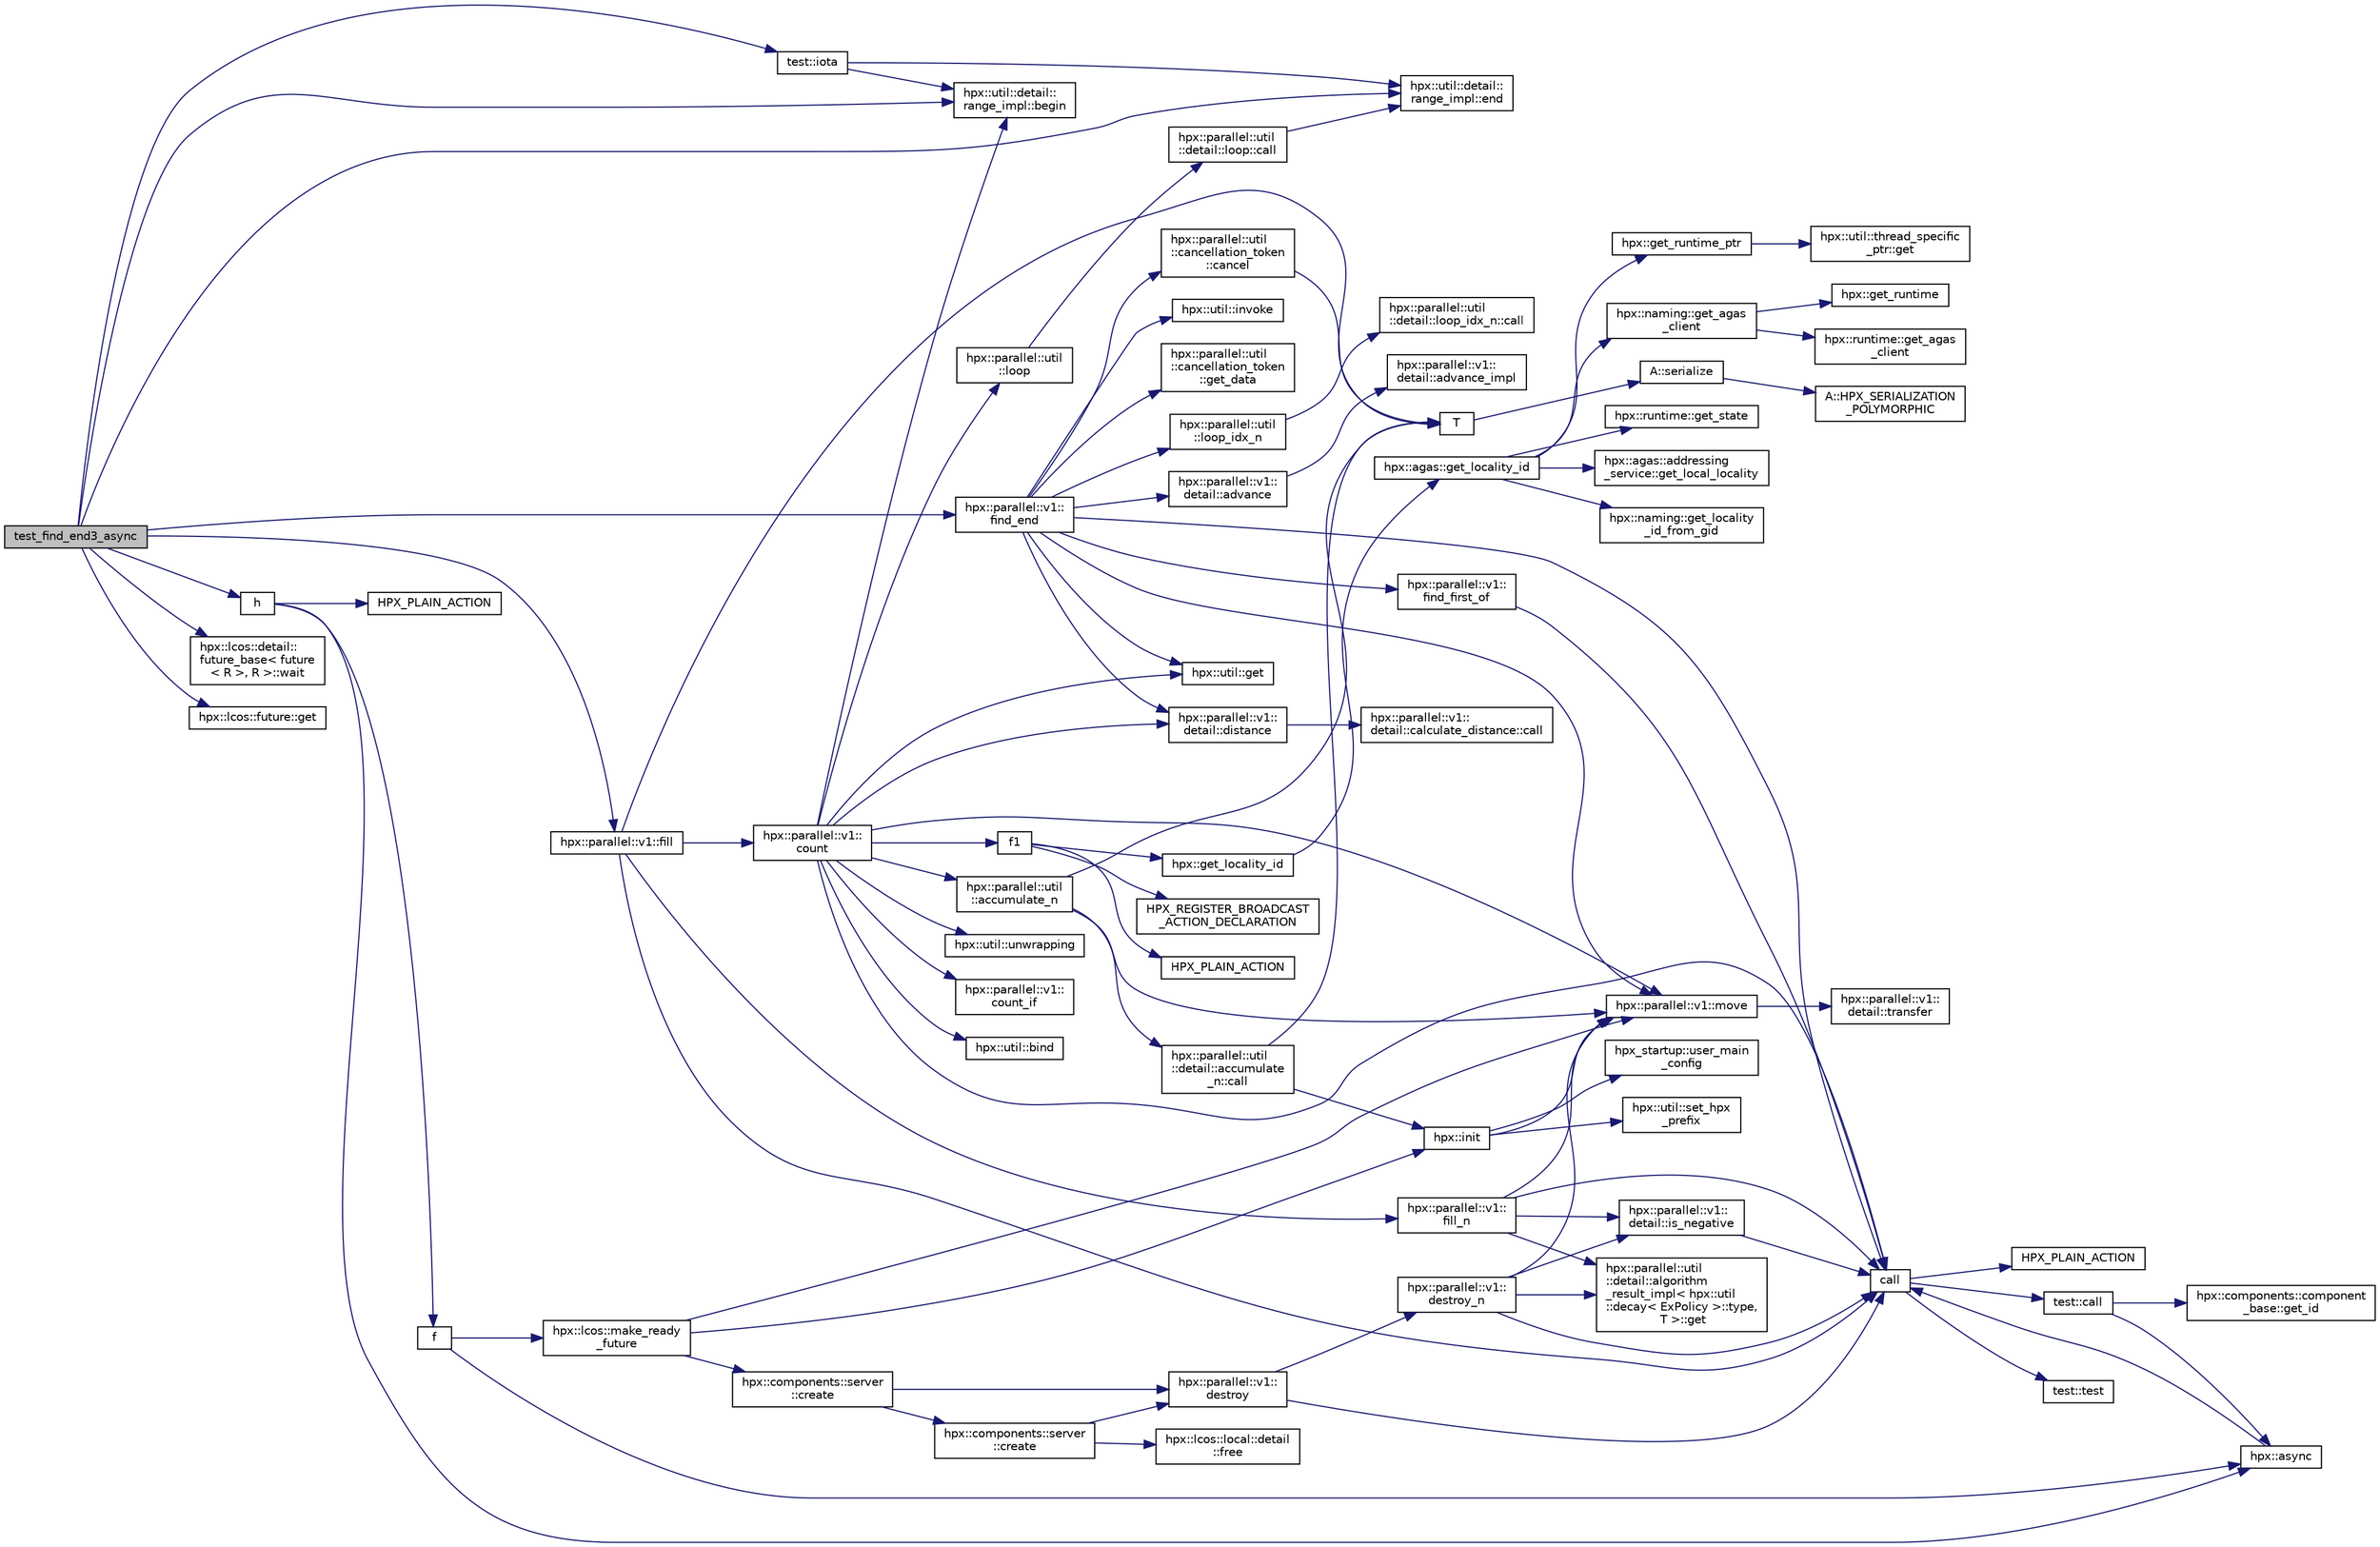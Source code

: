digraph "test_find_end3_async"
{
  edge [fontname="Helvetica",fontsize="10",labelfontname="Helvetica",labelfontsize="10"];
  node [fontname="Helvetica",fontsize="10",shape=record];
  rankdir="LR";
  Node577 [label="test_find_end3_async",height=0.2,width=0.4,color="black", fillcolor="grey75", style="filled", fontcolor="black"];
  Node577 -> Node578 [color="midnightblue",fontsize="10",style="solid",fontname="Helvetica"];
  Node578 [label="hpx::parallel::v1::fill",height=0.2,width=0.4,color="black", fillcolor="white", style="filled",URL="$db/db9/namespacehpx_1_1parallel_1_1v1.html#a2e0f7399daabb5d675c4229ca3d71809"];
  Node578 -> Node579 [color="midnightblue",fontsize="10",style="solid",fontname="Helvetica"];
  Node579 [label="hpx::parallel::v1::\lfill_n",height=0.2,width=0.4,color="black", fillcolor="white", style="filled",URL="$db/db9/namespacehpx_1_1parallel_1_1v1.html#ac0cd28f401b453cbe1425b3f5ebc1b4b"];
  Node579 -> Node580 [color="midnightblue",fontsize="10",style="solid",fontname="Helvetica"];
  Node580 [label="hpx::parallel::v1::\ldetail::is_negative",height=0.2,width=0.4,color="black", fillcolor="white", style="filled",URL="$d2/ddd/namespacehpx_1_1parallel_1_1v1_1_1detail.html#adf2e40fc4b20ad0fd442ee3118a4d527"];
  Node580 -> Node581 [color="midnightblue",fontsize="10",style="solid",fontname="Helvetica"];
  Node581 [label="call",height=0.2,width=0.4,color="black", fillcolor="white", style="filled",URL="$d2/d67/promise__1620_8cpp.html#a58357f0b82bc761e1d0b9091ed563a70"];
  Node581 -> Node582 [color="midnightblue",fontsize="10",style="solid",fontname="Helvetica"];
  Node582 [label="test::test",height=0.2,width=0.4,color="black", fillcolor="white", style="filled",URL="$d8/d89/structtest.html#ab42d5ece712d716b04cb3f686f297a26"];
  Node581 -> Node583 [color="midnightblue",fontsize="10",style="solid",fontname="Helvetica"];
  Node583 [label="HPX_PLAIN_ACTION",height=0.2,width=0.4,color="black", fillcolor="white", style="filled",URL="$d2/d67/promise__1620_8cpp.html#ab96aab827a4b1fcaf66cfe0ba83fef23"];
  Node581 -> Node584 [color="midnightblue",fontsize="10",style="solid",fontname="Helvetica"];
  Node584 [label="test::call",height=0.2,width=0.4,color="black", fillcolor="white", style="filled",URL="$d8/d89/structtest.html#aeb29e7ed6518b9426ccf1344c52620ae"];
  Node584 -> Node585 [color="midnightblue",fontsize="10",style="solid",fontname="Helvetica"];
  Node585 [label="hpx::async",height=0.2,width=0.4,color="black", fillcolor="white", style="filled",URL="$d8/d83/namespacehpx.html#acb7d8e37b73b823956ce144f9a57eaa4"];
  Node585 -> Node581 [color="midnightblue",fontsize="10",style="solid",fontname="Helvetica"];
  Node584 -> Node586 [color="midnightblue",fontsize="10",style="solid",fontname="Helvetica"];
  Node586 [label="hpx::components::component\l_base::get_id",height=0.2,width=0.4,color="black", fillcolor="white", style="filled",URL="$d2/de6/classhpx_1_1components_1_1component__base.html#a4c8fd93514039bdf01c48d66d82b19cd"];
  Node579 -> Node587 [color="midnightblue",fontsize="10",style="solid",fontname="Helvetica"];
  Node587 [label="hpx::parallel::util\l::detail::algorithm\l_result_impl\< hpx::util\l::decay\< ExPolicy \>::type,\l T \>::get",height=0.2,width=0.4,color="black", fillcolor="white", style="filled",URL="$d2/d42/structhpx_1_1parallel_1_1util_1_1detail_1_1algorithm__result__impl.html#ab5b051e8ec74eff5e0e62fd63f5d377e"];
  Node579 -> Node588 [color="midnightblue",fontsize="10",style="solid",fontname="Helvetica"];
  Node588 [label="hpx::parallel::v1::move",height=0.2,width=0.4,color="black", fillcolor="white", style="filled",URL="$db/db9/namespacehpx_1_1parallel_1_1v1.html#aa7c4ede081ce786c9d1eb1adff495cfc"];
  Node588 -> Node589 [color="midnightblue",fontsize="10",style="solid",fontname="Helvetica"];
  Node589 [label="hpx::parallel::v1::\ldetail::transfer",height=0.2,width=0.4,color="black", fillcolor="white", style="filled",URL="$d2/ddd/namespacehpx_1_1parallel_1_1v1_1_1detail.html#ab1b56a05e1885ca7cc7ffa1804dd2f3c"];
  Node579 -> Node581 [color="midnightblue",fontsize="10",style="solid",fontname="Helvetica"];
  Node578 -> Node590 [color="midnightblue",fontsize="10",style="solid",fontname="Helvetica"];
  Node590 [label="hpx::parallel::v1::\lcount",height=0.2,width=0.4,color="black", fillcolor="white", style="filled",URL="$db/db9/namespacehpx_1_1parallel_1_1v1.html#a19d058114a2bd44801aab4176b188e23"];
  Node590 -> Node591 [color="midnightblue",fontsize="10",style="solid",fontname="Helvetica"];
  Node591 [label="hpx::parallel::v1::\lcount_if",height=0.2,width=0.4,color="black", fillcolor="white", style="filled",URL="$db/db9/namespacehpx_1_1parallel_1_1v1.html#ad836ff017ec208c2d6388a9b47b05ce0"];
  Node590 -> Node592 [color="midnightblue",fontsize="10",style="solid",fontname="Helvetica"];
  Node592 [label="f1",height=0.2,width=0.4,color="black", fillcolor="white", style="filled",URL="$d8/d8b/broadcast_8cpp.html#a1751fbd41f2529b84514a9dbd767959a"];
  Node592 -> Node593 [color="midnightblue",fontsize="10",style="solid",fontname="Helvetica"];
  Node593 [label="hpx::get_locality_id",height=0.2,width=0.4,color="black", fillcolor="white", style="filled",URL="$d8/d83/namespacehpx.html#a158d7c54a657bb364c1704033010697b",tooltip="Return the number of the locality this function is being called from. "];
  Node593 -> Node594 [color="midnightblue",fontsize="10",style="solid",fontname="Helvetica"];
  Node594 [label="hpx::agas::get_locality_id",height=0.2,width=0.4,color="black", fillcolor="white", style="filled",URL="$dc/d54/namespacehpx_1_1agas.html#a491cc2ddecdf0f1a9129900caa6a4d3e"];
  Node594 -> Node595 [color="midnightblue",fontsize="10",style="solid",fontname="Helvetica"];
  Node595 [label="hpx::get_runtime_ptr",height=0.2,width=0.4,color="black", fillcolor="white", style="filled",URL="$d8/d83/namespacehpx.html#af29daf2bb3e01b4d6495a1742b6cce64"];
  Node595 -> Node596 [color="midnightblue",fontsize="10",style="solid",fontname="Helvetica"];
  Node596 [label="hpx::util::thread_specific\l_ptr::get",height=0.2,width=0.4,color="black", fillcolor="white", style="filled",URL="$d4/d4c/structhpx_1_1util_1_1thread__specific__ptr.html#a3b27d8520710478aa41d1f74206bdba9"];
  Node594 -> Node597 [color="midnightblue",fontsize="10",style="solid",fontname="Helvetica"];
  Node597 [label="hpx::runtime::get_state",height=0.2,width=0.4,color="black", fillcolor="white", style="filled",URL="$d0/d7b/classhpx_1_1runtime.html#ab405f80e060dac95d624520f38b0524c"];
  Node594 -> Node598 [color="midnightblue",fontsize="10",style="solid",fontname="Helvetica"];
  Node598 [label="hpx::naming::get_agas\l_client",height=0.2,width=0.4,color="black", fillcolor="white", style="filled",URL="$d4/dc9/namespacehpx_1_1naming.html#a0408fffd5d34b620712a801b0ae3b032"];
  Node598 -> Node599 [color="midnightblue",fontsize="10",style="solid",fontname="Helvetica"];
  Node599 [label="hpx::get_runtime",height=0.2,width=0.4,color="black", fillcolor="white", style="filled",URL="$d8/d83/namespacehpx.html#aef902cc6c7dd3b9fbadf34d1e850a070"];
  Node598 -> Node600 [color="midnightblue",fontsize="10",style="solid",fontname="Helvetica"];
  Node600 [label="hpx::runtime::get_agas\l_client",height=0.2,width=0.4,color="black", fillcolor="white", style="filled",URL="$d0/d7b/classhpx_1_1runtime.html#aeb5dddd30d6b9861669af8ad44d1a96a"];
  Node594 -> Node601 [color="midnightblue",fontsize="10",style="solid",fontname="Helvetica"];
  Node601 [label="hpx::agas::addressing\l_service::get_local_locality",height=0.2,width=0.4,color="black", fillcolor="white", style="filled",URL="$db/d58/structhpx_1_1agas_1_1addressing__service.html#ab52c19a37c2a7a006c6c15f90ad0539c"];
  Node594 -> Node602 [color="midnightblue",fontsize="10",style="solid",fontname="Helvetica"];
  Node602 [label="hpx::naming::get_locality\l_id_from_gid",height=0.2,width=0.4,color="black", fillcolor="white", style="filled",URL="$d4/dc9/namespacehpx_1_1naming.html#a7fd43037784560bd04fda9b49e33529f"];
  Node592 -> Node603 [color="midnightblue",fontsize="10",style="solid",fontname="Helvetica"];
  Node603 [label="HPX_PLAIN_ACTION",height=0.2,width=0.4,color="black", fillcolor="white", style="filled",URL="$d8/d8b/broadcast_8cpp.html#a19685a0394ce6a99351f7a679f6eeefc"];
  Node592 -> Node604 [color="midnightblue",fontsize="10",style="solid",fontname="Helvetica"];
  Node604 [label="HPX_REGISTER_BROADCAST\l_ACTION_DECLARATION",height=0.2,width=0.4,color="black", fillcolor="white", style="filled",URL="$d7/d38/addressing__service_8cpp.html#a573d764d9cb34eec46a4bdffcf07875f"];
  Node590 -> Node605 [color="midnightblue",fontsize="10",style="solid",fontname="Helvetica"];
  Node605 [label="hpx::parallel::util\l::loop",height=0.2,width=0.4,color="black", fillcolor="white", style="filled",URL="$df/dc6/namespacehpx_1_1parallel_1_1util.html#a3f434e00f42929aac85debb8c5782213"];
  Node605 -> Node606 [color="midnightblue",fontsize="10",style="solid",fontname="Helvetica"];
  Node606 [label="hpx::parallel::util\l::detail::loop::call",height=0.2,width=0.4,color="black", fillcolor="white", style="filled",URL="$da/d06/structhpx_1_1parallel_1_1util_1_1detail_1_1loop.html#a5c5e8dbda782f09cdb7bc2509e3bf09e"];
  Node606 -> Node607 [color="midnightblue",fontsize="10",style="solid",fontname="Helvetica"];
  Node607 [label="hpx::util::detail::\lrange_impl::end",height=0.2,width=0.4,color="black", fillcolor="white", style="filled",URL="$d4/d4a/namespacehpx_1_1util_1_1detail_1_1range__impl.html#afb2ea48b0902f52ee4d8b764807b4316"];
  Node590 -> Node608 [color="midnightblue",fontsize="10",style="solid",fontname="Helvetica"];
  Node608 [label="hpx::util::bind",height=0.2,width=0.4,color="black", fillcolor="white", style="filled",URL="$df/dad/namespacehpx_1_1util.html#ad844caedf82a0173d6909d910c3e48c6"];
  Node590 -> Node588 [color="midnightblue",fontsize="10",style="solid",fontname="Helvetica"];
  Node590 -> Node609 [color="midnightblue",fontsize="10",style="solid",fontname="Helvetica"];
  Node609 [label="hpx::util::get",height=0.2,width=0.4,color="black", fillcolor="white", style="filled",URL="$df/dad/namespacehpx_1_1util.html#a5cbd3c41f03f4d4acaedaa4777e3cc02"];
  Node590 -> Node581 [color="midnightblue",fontsize="10",style="solid",fontname="Helvetica"];
  Node590 -> Node610 [color="midnightblue",fontsize="10",style="solid",fontname="Helvetica"];
  Node610 [label="hpx::parallel::v1::\ldetail::distance",height=0.2,width=0.4,color="black", fillcolor="white", style="filled",URL="$d2/ddd/namespacehpx_1_1parallel_1_1v1_1_1detail.html#a6bea3c6a5f470cad11f27ee6bab4a33f"];
  Node610 -> Node611 [color="midnightblue",fontsize="10",style="solid",fontname="Helvetica"];
  Node611 [label="hpx::parallel::v1::\ldetail::calculate_distance::call",height=0.2,width=0.4,color="black", fillcolor="white", style="filled",URL="$db/dfa/structhpx_1_1parallel_1_1v1_1_1detail_1_1calculate__distance.html#a950a6627830a7d019ac0e734b0a447bf"];
  Node590 -> Node612 [color="midnightblue",fontsize="10",style="solid",fontname="Helvetica"];
  Node612 [label="hpx::util::unwrapping",height=0.2,width=0.4,color="black", fillcolor="white", style="filled",URL="$df/dad/namespacehpx_1_1util.html#a7529d9ac687684c33403cdd1f9cef8e4"];
  Node590 -> Node613 [color="midnightblue",fontsize="10",style="solid",fontname="Helvetica"];
  Node613 [label="hpx::parallel::util\l::accumulate_n",height=0.2,width=0.4,color="black", fillcolor="white", style="filled",URL="$df/dc6/namespacehpx_1_1parallel_1_1util.html#af19f9a2722f97c2247ea5d0dbb5e2d25"];
  Node613 -> Node614 [color="midnightblue",fontsize="10",style="solid",fontname="Helvetica"];
  Node614 [label="hpx::parallel::util\l::detail::accumulate\l_n::call",height=0.2,width=0.4,color="black", fillcolor="white", style="filled",URL="$d8/d3b/structhpx_1_1parallel_1_1util_1_1detail_1_1accumulate__n.html#a765aceb8ab313fc92f7c4aaf70ccca8f"];
  Node614 -> Node615 [color="midnightblue",fontsize="10",style="solid",fontname="Helvetica"];
  Node615 [label="hpx::init",height=0.2,width=0.4,color="black", fillcolor="white", style="filled",URL="$d8/d83/namespacehpx.html#a3c694ea960b47c56b33351ba16e3d76b",tooltip="Main entry point for launching the HPX runtime system. "];
  Node615 -> Node616 [color="midnightblue",fontsize="10",style="solid",fontname="Helvetica"];
  Node616 [label="hpx::util::set_hpx\l_prefix",height=0.2,width=0.4,color="black", fillcolor="white", style="filled",URL="$df/dad/namespacehpx_1_1util.html#ae40a23c1ba0a48d9304dcf717a95793e"];
  Node615 -> Node617 [color="midnightblue",fontsize="10",style="solid",fontname="Helvetica"];
  Node617 [label="hpx_startup::user_main\l_config",height=0.2,width=0.4,color="black", fillcolor="white", style="filled",URL="$d3/dd2/namespacehpx__startup.html#aaac571d88bd3912a4225a23eb3261637"];
  Node615 -> Node588 [color="midnightblue",fontsize="10",style="solid",fontname="Helvetica"];
  Node614 -> Node618 [color="midnightblue",fontsize="10",style="solid",fontname="Helvetica"];
  Node618 [label="T",height=0.2,width=0.4,color="black", fillcolor="white", style="filled",URL="$db/d33/polymorphic__semiintrusive__template_8cpp.html#ad187658f9cb91c1312b39ae7e896f1ea"];
  Node618 -> Node619 [color="midnightblue",fontsize="10",style="solid",fontname="Helvetica"];
  Node619 [label="A::serialize",height=0.2,width=0.4,color="black", fillcolor="white", style="filled",URL="$d7/da0/struct_a.html#a5f5c287cf471e274ed9dda0da1592212"];
  Node619 -> Node620 [color="midnightblue",fontsize="10",style="solid",fontname="Helvetica"];
  Node620 [label="A::HPX_SERIALIZATION\l_POLYMORPHIC",height=0.2,width=0.4,color="black", fillcolor="white", style="filled",URL="$d7/da0/struct_a.html#ada978cc156cebbafddb1f3aa4c01918c"];
  Node613 -> Node588 [color="midnightblue",fontsize="10",style="solid",fontname="Helvetica"];
  Node613 -> Node618 [color="midnightblue",fontsize="10",style="solid",fontname="Helvetica"];
  Node590 -> Node621 [color="midnightblue",fontsize="10",style="solid",fontname="Helvetica"];
  Node621 [label="hpx::util::detail::\lrange_impl::begin",height=0.2,width=0.4,color="black", fillcolor="white", style="filled",URL="$d4/d4a/namespacehpx_1_1util_1_1detail_1_1range__impl.html#a31e165df2b865cdd961f35ce938db41a"];
  Node578 -> Node618 [color="midnightblue",fontsize="10",style="solid",fontname="Helvetica"];
  Node578 -> Node581 [color="midnightblue",fontsize="10",style="solid",fontname="Helvetica"];
  Node577 -> Node621 [color="midnightblue",fontsize="10",style="solid",fontname="Helvetica"];
  Node577 -> Node607 [color="midnightblue",fontsize="10",style="solid",fontname="Helvetica"];
  Node577 -> Node622 [color="midnightblue",fontsize="10",style="solid",fontname="Helvetica"];
  Node622 [label="test::iota",height=0.2,width=0.4,color="black", fillcolor="white", style="filled",URL="$df/d04/namespacetest.html#abdbbc37e6fb67287495e853a554c493a"];
  Node622 -> Node621 [color="midnightblue",fontsize="10",style="solid",fontname="Helvetica"];
  Node622 -> Node607 [color="midnightblue",fontsize="10",style="solid",fontname="Helvetica"];
  Node577 -> Node623 [color="midnightblue",fontsize="10",style="solid",fontname="Helvetica"];
  Node623 [label="h",height=0.2,width=0.4,color="black", fillcolor="white", style="filled",URL="$d4/d13/async__unwrap__1037_8cpp.html#a68bf2774bfb21af6d8c70eaf70834b03"];
  Node623 -> Node585 [color="midnightblue",fontsize="10",style="solid",fontname="Helvetica"];
  Node623 -> Node624 [color="midnightblue",fontsize="10",style="solid",fontname="Helvetica"];
  Node624 [label="f",height=0.2,width=0.4,color="black", fillcolor="white", style="filled",URL="$d4/d13/async__unwrap__1037_8cpp.html#a02a6b0b4f77af9f69a841dc8262b0cd0"];
  Node624 -> Node585 [color="midnightblue",fontsize="10",style="solid",fontname="Helvetica"];
  Node624 -> Node625 [color="midnightblue",fontsize="10",style="solid",fontname="Helvetica"];
  Node625 [label="hpx::lcos::make_ready\l_future",height=0.2,width=0.4,color="black", fillcolor="white", style="filled",URL="$d2/dc9/namespacehpx_1_1lcos.html#a42997564ddfde91d475b8a2cea8f53e4"];
  Node625 -> Node615 [color="midnightblue",fontsize="10",style="solid",fontname="Helvetica"];
  Node625 -> Node626 [color="midnightblue",fontsize="10",style="solid",fontname="Helvetica"];
  Node626 [label="hpx::components::server\l::create",height=0.2,width=0.4,color="black", fillcolor="white", style="filled",URL="$d2/da2/namespacehpx_1_1components_1_1server.html#ac776c89f3d68ceb910e8cee9fa937ab4",tooltip="Create arrays of components using their default constructor. "];
  Node626 -> Node627 [color="midnightblue",fontsize="10",style="solid",fontname="Helvetica"];
  Node627 [label="hpx::components::server\l::create",height=0.2,width=0.4,color="black", fillcolor="white", style="filled",URL="$d2/da2/namespacehpx_1_1components_1_1server.html#a77d26de181c97b444565e230577981bd"];
  Node627 -> Node628 [color="midnightblue",fontsize="10",style="solid",fontname="Helvetica"];
  Node628 [label="hpx::lcos::local::detail\l::free",height=0.2,width=0.4,color="black", fillcolor="white", style="filled",URL="$d4/dcb/namespacehpx_1_1lcos_1_1local_1_1detail.html#a55a940f019734e9bb045dc123cd80e48"];
  Node627 -> Node629 [color="midnightblue",fontsize="10",style="solid",fontname="Helvetica"];
  Node629 [label="hpx::parallel::v1::\ldestroy",height=0.2,width=0.4,color="black", fillcolor="white", style="filled",URL="$db/db9/namespacehpx_1_1parallel_1_1v1.html#acf303558375048e8a7cc9a2c2e09477f"];
  Node629 -> Node581 [color="midnightblue",fontsize="10",style="solid",fontname="Helvetica"];
  Node629 -> Node630 [color="midnightblue",fontsize="10",style="solid",fontname="Helvetica"];
  Node630 [label="hpx::parallel::v1::\ldestroy_n",height=0.2,width=0.4,color="black", fillcolor="white", style="filled",URL="$db/db9/namespacehpx_1_1parallel_1_1v1.html#a71d0691132a300690163f5636bcd5bd3"];
  Node630 -> Node580 [color="midnightblue",fontsize="10",style="solid",fontname="Helvetica"];
  Node630 -> Node587 [color="midnightblue",fontsize="10",style="solid",fontname="Helvetica"];
  Node630 -> Node588 [color="midnightblue",fontsize="10",style="solid",fontname="Helvetica"];
  Node630 -> Node581 [color="midnightblue",fontsize="10",style="solid",fontname="Helvetica"];
  Node626 -> Node629 [color="midnightblue",fontsize="10",style="solid",fontname="Helvetica"];
  Node625 -> Node588 [color="midnightblue",fontsize="10",style="solid",fontname="Helvetica"];
  Node623 -> Node631 [color="midnightblue",fontsize="10",style="solid",fontname="Helvetica"];
  Node631 [label="HPX_PLAIN_ACTION",height=0.2,width=0.4,color="black", fillcolor="white", style="filled",URL="$d4/d13/async__unwrap__1037_8cpp.html#ab5991a65409f0229f564e4935bd7b979"];
  Node577 -> Node632 [color="midnightblue",fontsize="10",style="solid",fontname="Helvetica"];
  Node632 [label="hpx::parallel::v1::\lfind_end",height=0.2,width=0.4,color="black", fillcolor="white", style="filled",URL="$db/db9/namespacehpx_1_1parallel_1_1v1.html#a26511ec61e75971d7c4c15c021548f9d"];
  Node632 -> Node581 [color="midnightblue",fontsize="10",style="solid",fontname="Helvetica"];
  Node632 -> Node633 [color="midnightblue",fontsize="10",style="solid",fontname="Helvetica"];
  Node633 [label="hpx::parallel::v1::\lfind_first_of",height=0.2,width=0.4,color="black", fillcolor="white", style="filled",URL="$db/db9/namespacehpx_1_1parallel_1_1v1.html#a988f5accc11d8cef97afdbc5470a9351"];
  Node633 -> Node581 [color="midnightblue",fontsize="10",style="solid",fontname="Helvetica"];
  Node632 -> Node634 [color="midnightblue",fontsize="10",style="solid",fontname="Helvetica"];
  Node634 [label="hpx::util::invoke",height=0.2,width=0.4,color="black", fillcolor="white", style="filled",URL="$df/dad/namespacehpx_1_1util.html#a9ed3f52b36e725e476dbf5099134ed3d"];
  Node632 -> Node610 [color="midnightblue",fontsize="10",style="solid",fontname="Helvetica"];
  Node632 -> Node609 [color="midnightblue",fontsize="10",style="solid",fontname="Helvetica"];
  Node632 -> Node588 [color="midnightblue",fontsize="10",style="solid",fontname="Helvetica"];
  Node632 -> Node635 [color="midnightblue",fontsize="10",style="solid",fontname="Helvetica"];
  Node635 [label="hpx::parallel::util\l::loop_idx_n",height=0.2,width=0.4,color="black", fillcolor="white", style="filled",URL="$df/dc6/namespacehpx_1_1parallel_1_1util.html#a5ead56022529c79b23199382a2dc7766"];
  Node635 -> Node636 [color="midnightblue",fontsize="10",style="solid",fontname="Helvetica"];
  Node636 [label="hpx::parallel::util\l::detail::loop_idx_n::call",height=0.2,width=0.4,color="black", fillcolor="white", style="filled",URL="$d1/d45/structhpx_1_1parallel_1_1util_1_1detail_1_1loop__idx__n.html#a6cf1cdf1c2db703be4edd390846da01a"];
  Node632 -> Node637 [color="midnightblue",fontsize="10",style="solid",fontname="Helvetica"];
  Node637 [label="hpx::parallel::util\l::cancellation_token\l::cancel",height=0.2,width=0.4,color="black", fillcolor="white", style="filled",URL="$d7/dc1/classhpx_1_1parallel_1_1util_1_1cancellation__token.html#a7c04c9ed73eaa872cfd6b72b52922796"];
  Node637 -> Node618 [color="midnightblue",fontsize="10",style="solid",fontname="Helvetica"];
  Node632 -> Node638 [color="midnightblue",fontsize="10",style="solid",fontname="Helvetica"];
  Node638 [label="hpx::parallel::util\l::cancellation_token\l::get_data",height=0.2,width=0.4,color="black", fillcolor="white", style="filled",URL="$d7/dc1/classhpx_1_1parallel_1_1util_1_1cancellation__token.html#a63ec3c9e5287d23c9e9d4ce1777e49d2"];
  Node632 -> Node639 [color="midnightblue",fontsize="10",style="solid",fontname="Helvetica"];
  Node639 [label="hpx::parallel::v1::\ldetail::advance",height=0.2,width=0.4,color="black", fillcolor="white", style="filled",URL="$d2/ddd/namespacehpx_1_1parallel_1_1v1_1_1detail.html#ad9fca7bce7b3e3c32302967ffc1fb4a4"];
  Node639 -> Node640 [color="midnightblue",fontsize="10",style="solid",fontname="Helvetica"];
  Node640 [label="hpx::parallel::v1::\ldetail::advance_impl",height=0.2,width=0.4,color="black", fillcolor="white", style="filled",URL="$d2/ddd/namespacehpx_1_1parallel_1_1v1_1_1detail.html#ad4fa62ca115927187e4063b65ee5f317"];
  Node577 -> Node641 [color="midnightblue",fontsize="10",style="solid",fontname="Helvetica"];
  Node641 [label="hpx::lcos::detail::\lfuture_base\< future\l\< R \>, R \>::wait",height=0.2,width=0.4,color="black", fillcolor="white", style="filled",URL="$d5/dd7/classhpx_1_1lcos_1_1detail_1_1future__base.html#a028190ad98b2865e267745247b6b5ae8"];
  Node577 -> Node642 [color="midnightblue",fontsize="10",style="solid",fontname="Helvetica"];
  Node642 [label="hpx::lcos::future::get",height=0.2,width=0.4,color="black", fillcolor="white", style="filled",URL="$d0/d33/classhpx_1_1lcos_1_1future.html#a8c28269486d5620ac48af349f17bb41c"];
}
